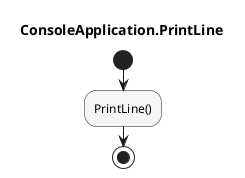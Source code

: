 @startuml ConsoleApplication.PrintLine
title ConsoleApplication.PrintLine
start
#WhiteSmoke:PrintLine();
stop
@enduml
